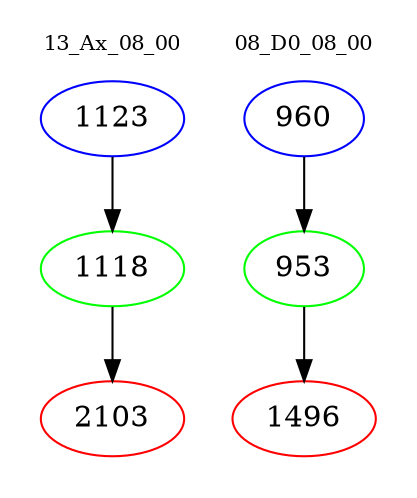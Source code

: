 digraph{
subgraph cluster_0 {
color = white
label = "13_Ax_08_00";
fontsize=10;
T0_1123 [label="1123", color="blue"]
T0_1123 -> T0_1118 [color="black"]
T0_1118 [label="1118", color="green"]
T0_1118 -> T0_2103 [color="black"]
T0_2103 [label="2103", color="red"]
}
subgraph cluster_1 {
color = white
label = "08_D0_08_00";
fontsize=10;
T1_960 [label="960", color="blue"]
T1_960 -> T1_953 [color="black"]
T1_953 [label="953", color="green"]
T1_953 -> T1_1496 [color="black"]
T1_1496 [label="1496", color="red"]
}
}
